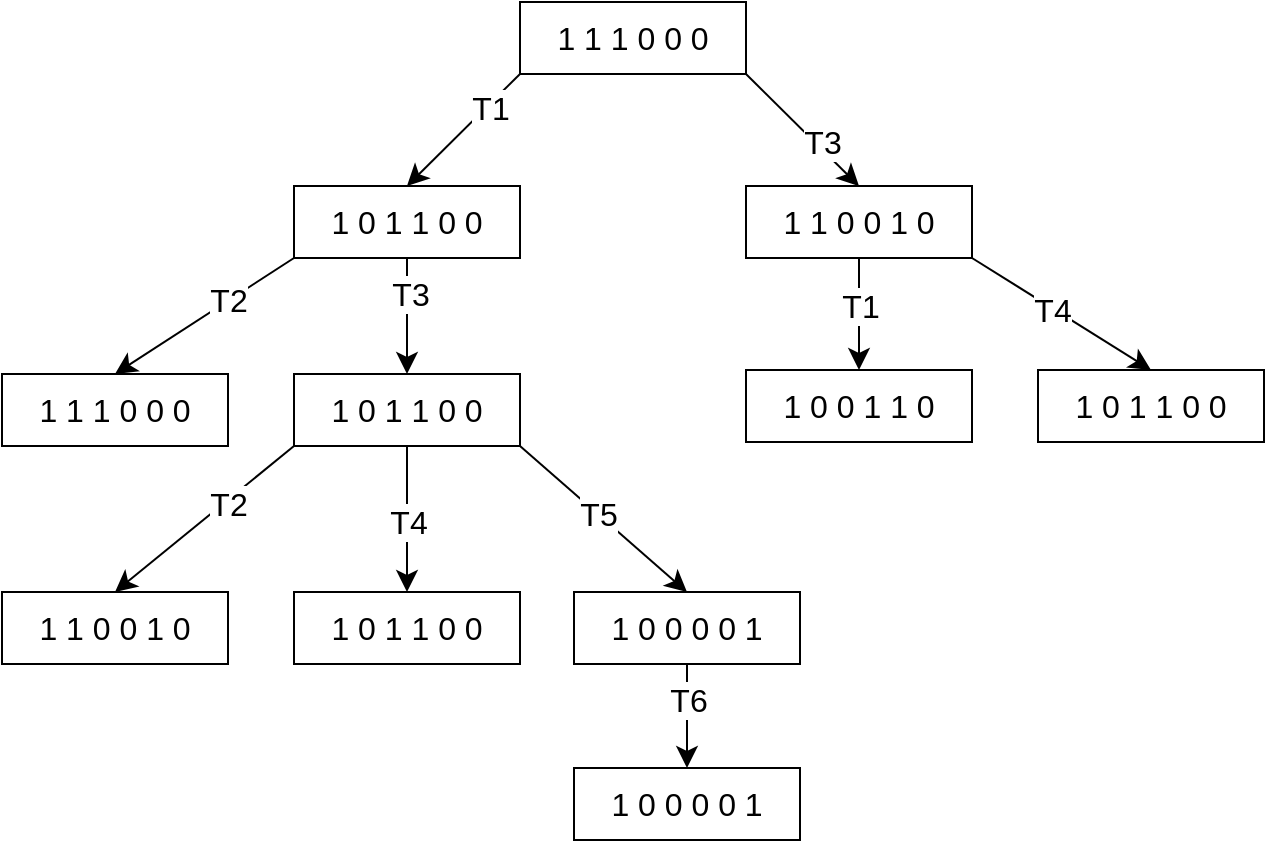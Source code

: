 <mxfile version="21.3.7" type="device">
  <diagram name="Страница 1" id="RRBjyL5dOjwewO9NCCOS">
    <mxGraphModel dx="1082" dy="499" grid="0" gridSize="10" guides="1" tooltips="1" connect="1" arrows="1" fold="1" page="0" pageScale="1" pageWidth="827" pageHeight="1169" math="0" shadow="0">
      <root>
        <mxCell id="0" />
        <mxCell id="1" parent="0" />
        <mxCell id="I-4TNx9o0upT4X0J9Jiw-4" style="edgeStyle=none;curved=1;rounded=0;orthogonalLoop=1;jettySize=auto;html=1;exitX=0;exitY=1;exitDx=0;exitDy=0;entryX=0.5;entryY=0;entryDx=0;entryDy=0;fontSize=12;startSize=8;endSize=8;" edge="1" parent="1" source="I-4TNx9o0upT4X0J9Jiw-1" target="I-4TNx9o0upT4X0J9Jiw-2">
          <mxGeometry relative="1" as="geometry" />
        </mxCell>
        <mxCell id="I-4TNx9o0upT4X0J9Jiw-6" value="T1" style="edgeLabel;html=1;align=center;verticalAlign=middle;resizable=0;points=[];fontSize=16;" vertex="1" connectable="0" parent="I-4TNx9o0upT4X0J9Jiw-4">
          <mxGeometry x="-0.422" y="1" relative="1" as="geometry">
            <mxPoint as="offset" />
          </mxGeometry>
        </mxCell>
        <mxCell id="I-4TNx9o0upT4X0J9Jiw-5" style="edgeStyle=none;curved=1;rounded=0;orthogonalLoop=1;jettySize=auto;html=1;exitX=1;exitY=1;exitDx=0;exitDy=0;entryX=0.5;entryY=0;entryDx=0;entryDy=0;fontSize=12;startSize=8;endSize=8;" edge="1" parent="1" source="I-4TNx9o0upT4X0J9Jiw-1" target="I-4TNx9o0upT4X0J9Jiw-3">
          <mxGeometry relative="1" as="geometry" />
        </mxCell>
        <mxCell id="I-4TNx9o0upT4X0J9Jiw-7" value="T3" style="edgeLabel;html=1;align=center;verticalAlign=middle;resizable=0;points=[];fontSize=16;" vertex="1" connectable="0" parent="I-4TNx9o0upT4X0J9Jiw-5">
          <mxGeometry x="0.271" y="2" relative="1" as="geometry">
            <mxPoint as="offset" />
          </mxGeometry>
        </mxCell>
        <mxCell id="I-4TNx9o0upT4X0J9Jiw-1" value="1 1 1 0 0 0" style="rounded=0;whiteSpace=wrap;html=1;fontSize=16;" vertex="1" parent="1">
          <mxGeometry x="128" y="128" width="113" height="36" as="geometry" />
        </mxCell>
        <mxCell id="I-4TNx9o0upT4X0J9Jiw-11" style="edgeStyle=none;curved=1;rounded=0;orthogonalLoop=1;jettySize=auto;html=1;exitX=0;exitY=1;exitDx=0;exitDy=0;entryX=0.5;entryY=0;entryDx=0;entryDy=0;fontSize=12;startSize=8;endSize=8;" edge="1" parent="1" source="I-4TNx9o0upT4X0J9Jiw-2" target="I-4TNx9o0upT4X0J9Jiw-9">
          <mxGeometry relative="1" as="geometry" />
        </mxCell>
        <mxCell id="I-4TNx9o0upT4X0J9Jiw-13" value="T2" style="edgeLabel;html=1;align=center;verticalAlign=middle;resizable=0;points=[];fontSize=16;" vertex="1" connectable="0" parent="I-4TNx9o0upT4X0J9Jiw-11">
          <mxGeometry x="-0.509" y="1" relative="1" as="geometry">
            <mxPoint x="-12" y="6" as="offset" />
          </mxGeometry>
        </mxCell>
        <mxCell id="I-4TNx9o0upT4X0J9Jiw-12" style="edgeStyle=none;curved=1;rounded=0;orthogonalLoop=1;jettySize=auto;html=1;exitX=0.5;exitY=1;exitDx=0;exitDy=0;entryX=0.5;entryY=0;entryDx=0;entryDy=0;fontSize=12;startSize=8;endSize=8;" edge="1" parent="1" source="I-4TNx9o0upT4X0J9Jiw-2" target="I-4TNx9o0upT4X0J9Jiw-10">
          <mxGeometry relative="1" as="geometry" />
        </mxCell>
        <mxCell id="I-4TNx9o0upT4X0J9Jiw-15" value="T3" style="edgeLabel;html=1;align=center;verticalAlign=middle;resizable=0;points=[];fontSize=16;" vertex="1" connectable="0" parent="I-4TNx9o0upT4X0J9Jiw-12">
          <mxGeometry x="-0.397" y="1" relative="1" as="geometry">
            <mxPoint as="offset" />
          </mxGeometry>
        </mxCell>
        <mxCell id="I-4TNx9o0upT4X0J9Jiw-2" value="1 0 1 1 0 0" style="rounded=0;whiteSpace=wrap;html=1;fontSize=16;" vertex="1" parent="1">
          <mxGeometry x="15" y="220" width="113" height="36" as="geometry" />
        </mxCell>
        <mxCell id="I-4TNx9o0upT4X0J9Jiw-18" style="edgeStyle=none;curved=1;rounded=0;orthogonalLoop=1;jettySize=auto;html=1;exitX=0.5;exitY=1;exitDx=0;exitDy=0;entryX=0.5;entryY=0;entryDx=0;entryDy=0;fontSize=12;startSize=8;endSize=8;" edge="1" parent="1" source="I-4TNx9o0upT4X0J9Jiw-3" target="I-4TNx9o0upT4X0J9Jiw-16">
          <mxGeometry relative="1" as="geometry" />
        </mxCell>
        <mxCell id="I-4TNx9o0upT4X0J9Jiw-21" value="T1" style="edgeLabel;html=1;align=center;verticalAlign=middle;resizable=0;points=[];fontSize=16;" vertex="1" connectable="0" parent="I-4TNx9o0upT4X0J9Jiw-18">
          <mxGeometry x="-0.589" relative="1" as="geometry">
            <mxPoint y="12" as="offset" />
          </mxGeometry>
        </mxCell>
        <mxCell id="I-4TNx9o0upT4X0J9Jiw-19" style="edgeStyle=none;curved=1;rounded=0;orthogonalLoop=1;jettySize=auto;html=1;exitX=1;exitY=1;exitDx=0;exitDy=0;entryX=0.5;entryY=0;entryDx=0;entryDy=0;fontSize=12;startSize=8;endSize=8;" edge="1" parent="1" source="I-4TNx9o0upT4X0J9Jiw-3" target="I-4TNx9o0upT4X0J9Jiw-17">
          <mxGeometry relative="1" as="geometry" />
        </mxCell>
        <mxCell id="I-4TNx9o0upT4X0J9Jiw-20" value="T4" style="edgeLabel;html=1;align=center;verticalAlign=middle;resizable=0;points=[];fontSize=16;" vertex="1" connectable="0" parent="I-4TNx9o0upT4X0J9Jiw-19">
          <mxGeometry x="0.413" y="-2" relative="1" as="geometry">
            <mxPoint x="-22" y="-15" as="offset" />
          </mxGeometry>
        </mxCell>
        <mxCell id="I-4TNx9o0upT4X0J9Jiw-3" value="1 1 0 0 1 0" style="rounded=0;whiteSpace=wrap;html=1;fontSize=16;" vertex="1" parent="1">
          <mxGeometry x="241" y="220" width="113" height="36" as="geometry" />
        </mxCell>
        <mxCell id="I-4TNx9o0upT4X0J9Jiw-9" value="1 1 1 0 0 0" style="rounded=0;whiteSpace=wrap;html=1;fontSize=16;" vertex="1" parent="1">
          <mxGeometry x="-131" y="314" width="113" height="36" as="geometry" />
        </mxCell>
        <mxCell id="I-4TNx9o0upT4X0J9Jiw-25" style="edgeStyle=none;curved=1;rounded=0;orthogonalLoop=1;jettySize=auto;html=1;exitX=0;exitY=1;exitDx=0;exitDy=0;entryX=0.5;entryY=0;entryDx=0;entryDy=0;fontSize=12;startSize=8;endSize=8;" edge="1" parent="1" source="I-4TNx9o0upT4X0J9Jiw-10" target="I-4TNx9o0upT4X0J9Jiw-22">
          <mxGeometry relative="1" as="geometry" />
        </mxCell>
        <mxCell id="I-4TNx9o0upT4X0J9Jiw-28" value="T2" style="edgeLabel;html=1;align=center;verticalAlign=middle;resizable=0;points=[];fontSize=16;" vertex="1" connectable="0" parent="I-4TNx9o0upT4X0J9Jiw-25">
          <mxGeometry x="-0.245" y="1" relative="1" as="geometry">
            <mxPoint as="offset" />
          </mxGeometry>
        </mxCell>
        <mxCell id="I-4TNx9o0upT4X0J9Jiw-26" style="edgeStyle=none;curved=1;rounded=0;orthogonalLoop=1;jettySize=auto;html=1;exitX=0.5;exitY=1;exitDx=0;exitDy=0;entryX=0.5;entryY=0;entryDx=0;entryDy=0;fontSize=12;startSize=8;endSize=8;" edge="1" parent="1" source="I-4TNx9o0upT4X0J9Jiw-10" target="I-4TNx9o0upT4X0J9Jiw-23">
          <mxGeometry relative="1" as="geometry" />
        </mxCell>
        <mxCell id="I-4TNx9o0upT4X0J9Jiw-29" value="T4" style="edgeLabel;html=1;align=center;verticalAlign=middle;resizable=0;points=[];fontSize=16;" vertex="1" connectable="0" parent="I-4TNx9o0upT4X0J9Jiw-26">
          <mxGeometry x="-0.438" y="-1" relative="1" as="geometry">
            <mxPoint x="1" y="17" as="offset" />
          </mxGeometry>
        </mxCell>
        <mxCell id="I-4TNx9o0upT4X0J9Jiw-27" style="edgeStyle=none;curved=1;rounded=0;orthogonalLoop=1;jettySize=auto;html=1;exitX=1;exitY=1;exitDx=0;exitDy=0;entryX=0.5;entryY=0;entryDx=0;entryDy=0;fontSize=12;startSize=8;endSize=8;" edge="1" parent="1" source="I-4TNx9o0upT4X0J9Jiw-10" target="I-4TNx9o0upT4X0J9Jiw-24">
          <mxGeometry relative="1" as="geometry" />
        </mxCell>
        <mxCell id="I-4TNx9o0upT4X0J9Jiw-30" value="T5" style="edgeLabel;html=1;align=center;verticalAlign=middle;resizable=0;points=[];fontSize=16;" vertex="1" connectable="0" parent="I-4TNx9o0upT4X0J9Jiw-27">
          <mxGeometry x="0.326" y="3" relative="1" as="geometry">
            <mxPoint x="-19" y="-12" as="offset" />
          </mxGeometry>
        </mxCell>
        <mxCell id="I-4TNx9o0upT4X0J9Jiw-10" value="1 0 1 1 0 0" style="rounded=0;whiteSpace=wrap;html=1;fontSize=16;" vertex="1" parent="1">
          <mxGeometry x="15" y="314" width="113" height="36" as="geometry" />
        </mxCell>
        <mxCell id="I-4TNx9o0upT4X0J9Jiw-16" value="1 0 0 1 1 0" style="rounded=0;whiteSpace=wrap;html=1;fontSize=16;" vertex="1" parent="1">
          <mxGeometry x="241" y="312" width="113" height="36" as="geometry" />
        </mxCell>
        <mxCell id="I-4TNx9o0upT4X0J9Jiw-17" value="1 0 1 1 0 0" style="rounded=0;whiteSpace=wrap;html=1;fontSize=16;" vertex="1" parent="1">
          <mxGeometry x="387" y="312" width="113" height="36" as="geometry" />
        </mxCell>
        <mxCell id="I-4TNx9o0upT4X0J9Jiw-22" value="1 1 0 0 1 0" style="rounded=0;whiteSpace=wrap;html=1;fontSize=16;" vertex="1" parent="1">
          <mxGeometry x="-131" y="423" width="113" height="36" as="geometry" />
        </mxCell>
        <mxCell id="I-4TNx9o0upT4X0J9Jiw-23" value="1 0 1 1 0 0" style="rounded=0;whiteSpace=wrap;html=1;fontSize=16;" vertex="1" parent="1">
          <mxGeometry x="15" y="423" width="113" height="36" as="geometry" />
        </mxCell>
        <mxCell id="I-4TNx9o0upT4X0J9Jiw-32" style="edgeStyle=none;curved=1;rounded=0;orthogonalLoop=1;jettySize=auto;html=1;exitX=0.5;exitY=1;exitDx=0;exitDy=0;fontSize=12;startSize=8;endSize=8;" edge="1" parent="1" source="I-4TNx9o0upT4X0J9Jiw-24" target="I-4TNx9o0upT4X0J9Jiw-31">
          <mxGeometry relative="1" as="geometry" />
        </mxCell>
        <mxCell id="I-4TNx9o0upT4X0J9Jiw-33" value="T6" style="edgeLabel;html=1;align=center;verticalAlign=middle;resizable=0;points=[];fontSize=16;" vertex="1" connectable="0" parent="I-4TNx9o0upT4X0J9Jiw-32">
          <mxGeometry x="-0.404" y="2" relative="1" as="geometry">
            <mxPoint x="-2" y="2" as="offset" />
          </mxGeometry>
        </mxCell>
        <mxCell id="I-4TNx9o0upT4X0J9Jiw-24" value="1 0 0 0 0 1" style="rounded=0;whiteSpace=wrap;html=1;fontSize=16;" vertex="1" parent="1">
          <mxGeometry x="155" y="423" width="113" height="36" as="geometry" />
        </mxCell>
        <mxCell id="I-4TNx9o0upT4X0J9Jiw-31" value="1 0 0 0 0 1" style="rounded=0;whiteSpace=wrap;html=1;fontSize=16;" vertex="1" parent="1">
          <mxGeometry x="155" y="511" width="113" height="36" as="geometry" />
        </mxCell>
      </root>
    </mxGraphModel>
  </diagram>
</mxfile>
